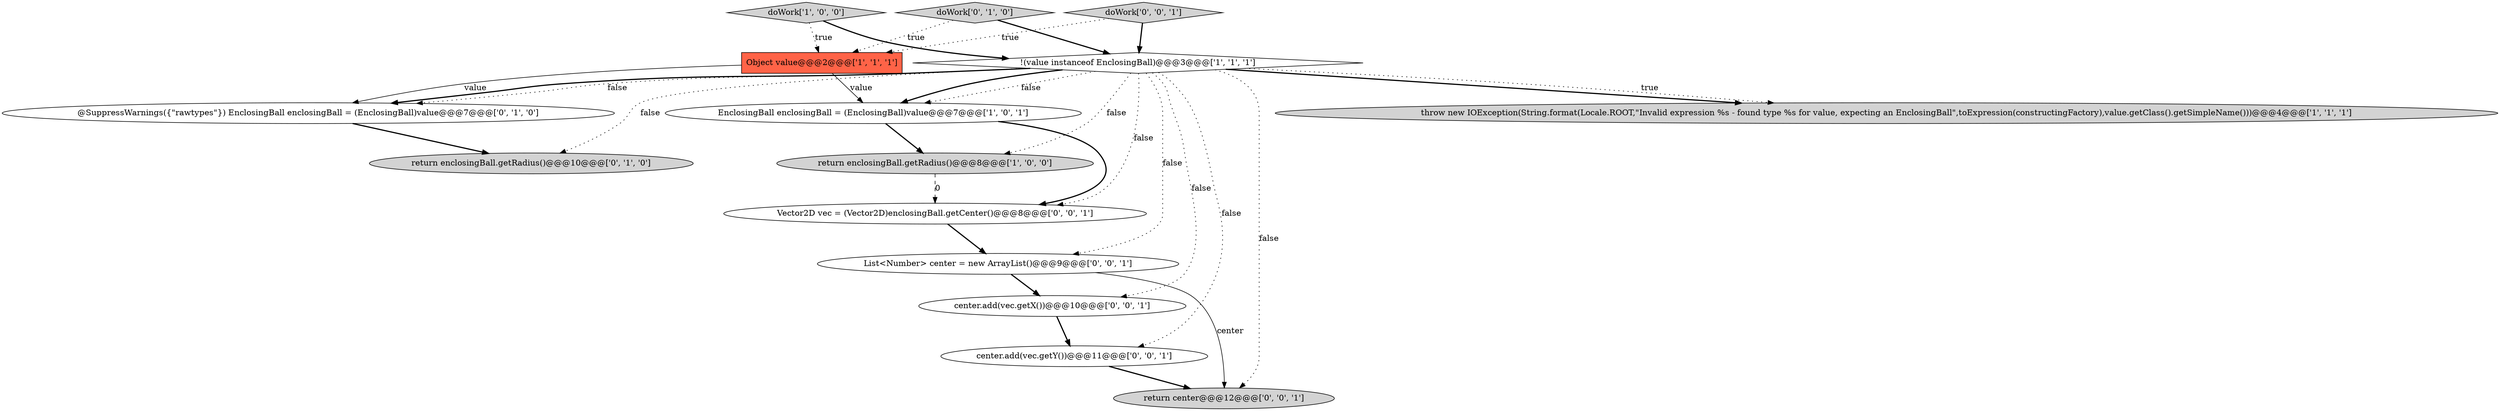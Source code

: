 digraph {
8 [style = filled, label = "return enclosingBall.getRadius()@@@10@@@['0', '1', '0']", fillcolor = lightgray, shape = ellipse image = "AAA0AAABBB2BBB"];
10 [style = filled, label = "center.add(vec.getY())@@@11@@@['0', '0', '1']", fillcolor = white, shape = ellipse image = "AAA0AAABBB3BBB"];
0 [style = filled, label = "return enclosingBall.getRadius()@@@8@@@['1', '0', '0']", fillcolor = lightgray, shape = ellipse image = "AAA0AAABBB1BBB"];
1 [style = filled, label = "doWork['1', '0', '0']", fillcolor = lightgray, shape = diamond image = "AAA0AAABBB1BBB"];
3 [style = filled, label = "EnclosingBall enclosingBall = (EnclosingBall)value@@@7@@@['1', '0', '1']", fillcolor = white, shape = ellipse image = "AAA0AAABBB1BBB"];
14 [style = filled, label = "Vector2D vec = (Vector2D)enclosingBall.getCenter()@@@8@@@['0', '0', '1']", fillcolor = white, shape = ellipse image = "AAA0AAABBB3BBB"];
11 [style = filled, label = "center.add(vec.getX())@@@10@@@['0', '0', '1']", fillcolor = white, shape = ellipse image = "AAA0AAABBB3BBB"];
2 [style = filled, label = "throw new IOException(String.format(Locale.ROOT,\"Invalid expression %s - found type %s for value, expecting an EnclosingBall\",toExpression(constructingFactory),value.getClass().getSimpleName()))@@@4@@@['1', '1', '1']", fillcolor = lightgray, shape = ellipse image = "AAA0AAABBB1BBB"];
7 [style = filled, label = "doWork['0', '1', '0']", fillcolor = lightgray, shape = diamond image = "AAA0AAABBB2BBB"];
13 [style = filled, label = "doWork['0', '0', '1']", fillcolor = lightgray, shape = diamond image = "AAA0AAABBB3BBB"];
12 [style = filled, label = "List<Number> center = new ArrayList()@@@9@@@['0', '0', '1']", fillcolor = white, shape = ellipse image = "AAA0AAABBB3BBB"];
6 [style = filled, label = "@SuppressWarnings({\"rawtypes\"}) EnclosingBall enclosingBall = (EnclosingBall)value@@@7@@@['0', '1', '0']", fillcolor = white, shape = ellipse image = "AAA0AAABBB2BBB"];
5 [style = filled, label = "!(value instanceof EnclosingBall)@@@3@@@['1', '1', '1']", fillcolor = white, shape = diamond image = "AAA0AAABBB1BBB"];
4 [style = filled, label = "Object value@@@2@@@['1', '1', '1']", fillcolor = tomato, shape = box image = "AAA0AAABBB1BBB"];
9 [style = filled, label = "return center@@@12@@@['0', '0', '1']", fillcolor = lightgray, shape = ellipse image = "AAA0AAABBB3BBB"];
1->5 [style = bold, label=""];
5->3 [style = bold, label=""];
5->12 [style = dotted, label="false"];
12->9 [style = solid, label="center"];
3->14 [style = bold, label=""];
4->6 [style = solid, label="value"];
12->11 [style = bold, label=""];
5->11 [style = dotted, label="false"];
5->10 [style = dotted, label="false"];
1->4 [style = dotted, label="true"];
3->0 [style = bold, label=""];
5->14 [style = dotted, label="false"];
0->14 [style = dashed, label="0"];
5->0 [style = dotted, label="false"];
5->2 [style = bold, label=""];
7->5 [style = bold, label=""];
5->6 [style = bold, label=""];
5->6 [style = dotted, label="false"];
11->10 [style = bold, label=""];
14->12 [style = bold, label=""];
7->4 [style = dotted, label="true"];
6->8 [style = bold, label=""];
5->3 [style = dotted, label="false"];
13->5 [style = bold, label=""];
5->9 [style = dotted, label="false"];
10->9 [style = bold, label=""];
5->8 [style = dotted, label="false"];
4->3 [style = solid, label="value"];
13->4 [style = dotted, label="true"];
5->2 [style = dotted, label="true"];
}
